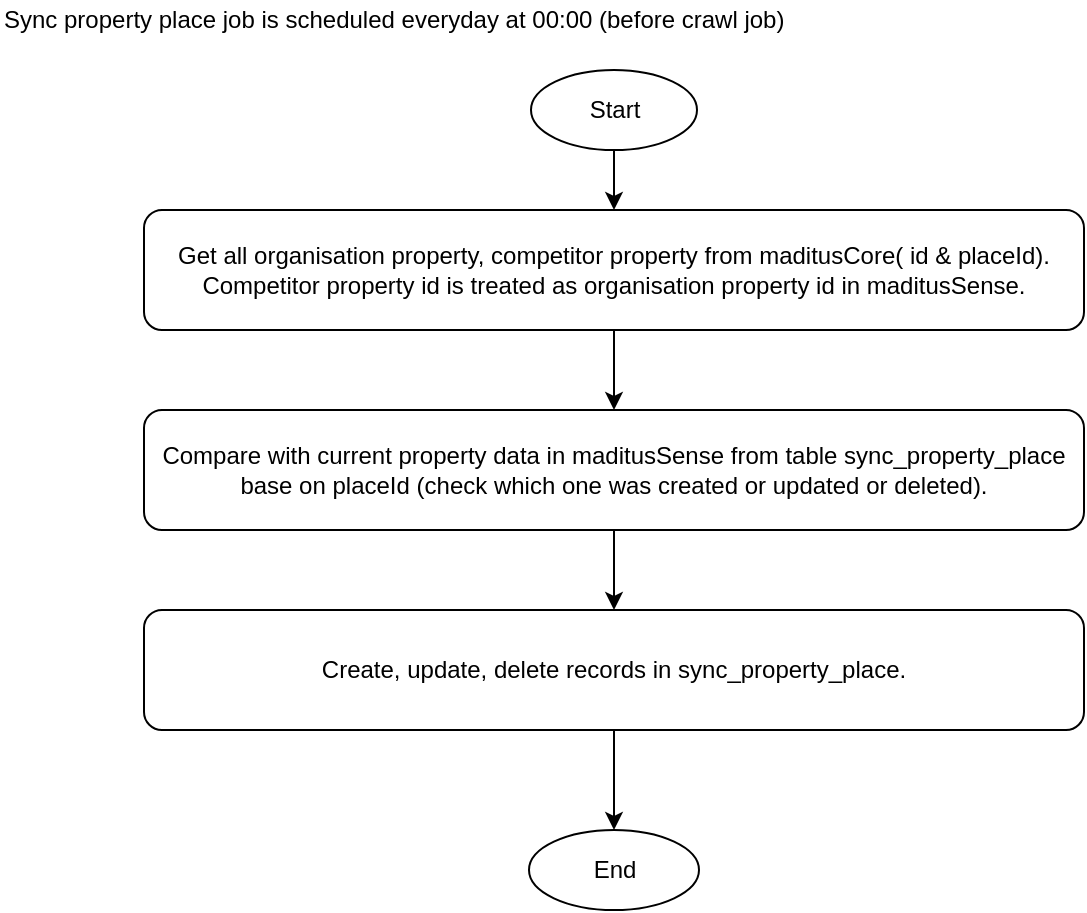 <mxfile version="12.0.2" type="github" pages="5"><diagram id="po6GQwg3Qo34GRv_N-H_" name="sync-property-place"><mxGraphModel dx="1406" dy="788" grid="1" gridSize="10" guides="1" tooltips="1" connect="1" arrows="1" fold="1" page="1" pageScale="1" pageWidth="827" pageHeight="1169" math="0" shadow="0"><root><mxCell id="0"/><mxCell id="1" parent="0"/><mxCell id="4-dqvVGt-nffEcTvsX3u-1" value="Sync property place job is scheduled everyday at 00:00 (before crawl job)" style="text;html=1;strokeColor=none;fillColor=none;align=left;verticalAlign=middle;whiteSpace=wrap;rounded=0;" parent="1" vertex="1"><mxGeometry x="78" y="65" width="450" height="20" as="geometry"/></mxCell><mxCell id="4-dqvVGt-nffEcTvsX3u-5" style="edgeStyle=orthogonalEdgeStyle;rounded=0;orthogonalLoop=1;jettySize=auto;html=1;entryX=0.5;entryY=0;entryDx=0;entryDy=0;" parent="1" source="4-dqvVGt-nffEcTvsX3u-2" target="4-dqvVGt-nffEcTvsX3u-4" edge="1"><mxGeometry relative="1" as="geometry"/></mxCell><mxCell id="4-dqvVGt-nffEcTvsX3u-2" value="Start" style="ellipse;whiteSpace=wrap;html=1;" parent="1" vertex="1"><mxGeometry x="343.5" y="100" width="83" height="40" as="geometry"/></mxCell><mxCell id="4-dqvVGt-nffEcTvsX3u-3" value="End" style="ellipse;whiteSpace=wrap;html=1;" parent="1" vertex="1"><mxGeometry x="342.5" y="480" width="85" height="40" as="geometry"/></mxCell><mxCell id="4-dqvVGt-nffEcTvsX3u-8" style="edgeStyle=orthogonalEdgeStyle;rounded=0;orthogonalLoop=1;jettySize=auto;html=1;entryX=0.5;entryY=0;entryDx=0;entryDy=0;" parent="1" source="4-dqvVGt-nffEcTvsX3u-4" target="4-dqvVGt-nffEcTvsX3u-6" edge="1"><mxGeometry relative="1" as="geometry"/></mxCell><mxCell id="4-dqvVGt-nffEcTvsX3u-4" value="Get all organisation property, competitor property from maditusCore( id &amp;amp; placeId).&lt;br&gt;Competitor property id is treated as organisation property id in maditusSense." style="rounded=1;whiteSpace=wrap;html=1;" parent="1" vertex="1"><mxGeometry x="150" y="170" width="470" height="60" as="geometry"/></mxCell><mxCell id="4-dqvVGt-nffEcTvsX3u-9" style="edgeStyle=orthogonalEdgeStyle;rounded=0;orthogonalLoop=1;jettySize=auto;html=1;entryX=0.5;entryY=0;entryDx=0;entryDy=0;" parent="1" source="4-dqvVGt-nffEcTvsX3u-6" target="4-dqvVGt-nffEcTvsX3u-7" edge="1"><mxGeometry relative="1" as="geometry"/></mxCell><mxCell id="4-dqvVGt-nffEcTvsX3u-6" value="Compare with current property data in maditusSense from table sync_property_place base on placeId (check which one was created or updated or deleted)." style="rounded=1;whiteSpace=wrap;html=1;" parent="1" vertex="1"><mxGeometry x="150" y="270" width="470" height="60" as="geometry"/></mxCell><mxCell id="4-dqvVGt-nffEcTvsX3u-10" style="edgeStyle=orthogonalEdgeStyle;rounded=0;orthogonalLoop=1;jettySize=auto;html=1;entryX=0.5;entryY=0;entryDx=0;entryDy=0;exitX=0.5;exitY=1;exitDx=0;exitDy=0;" parent="1" source="4-dqvVGt-nffEcTvsX3u-7" target="4-dqvVGt-nffEcTvsX3u-3" edge="1"><mxGeometry relative="1" as="geometry"/></mxCell><mxCell id="4-dqvVGt-nffEcTvsX3u-7" value="Create, update, delete records in sync_property_place." style="rounded=1;whiteSpace=wrap;html=1;" parent="1" vertex="1"><mxGeometry x="150" y="370" width="470" height="60" as="geometry"/></mxCell></root></mxGraphModel></diagram><diagram id="vQ7MwYuKh7YRuBMUnJBL" name="sync-property-place-sequence"><mxGraphModel dx="803" dy="422" grid="1" gridSize="10" guides="1" tooltips="1" connect="1" arrows="1" fold="1" page="1" pageScale="1" pageWidth="827" pageHeight="1169" math="0" shadow="0"><root><mxCell id="Qa9LPuWZGL-k817yh0iP-0"/><mxCell id="Qa9LPuWZGL-k817yh0iP-1" parent="Qa9LPuWZGL-k817yh0iP-0"/><mxCell id="nquh6GIrgOrUB7aApACa-0" value="Sync property place job is scheduled everyday at 00:00" style="text;html=1;strokeColor=none;fillColor=none;align=left;verticalAlign=middle;whiteSpace=wrap;rounded=0;" vertex="1" parent="Qa9LPuWZGL-k817yh0iP-1"><mxGeometry x="78" y="65" width="450" height="20" as="geometry"/></mxCell><mxCell id="nquh6GIrgOrUB7aApACa-16" value="Core Database" style="shape=umlLifeline;participant=umlEntity;perimeter=lifelinePerimeter;whiteSpace=wrap;html=1;container=1;collapsible=0;recursiveResize=0;verticalAlign=top;spacingTop=36;labelBackgroundColor=#ffffff;outlineConnect=0;" vertex="1" parent="Qa9LPuWZGL-k817yh0iP-1"><mxGeometry x="580" y="120" width="40" height="300" as="geometry"/></mxCell><mxCell id="nquh6GIrgOrUB7aApACa-20" value="Sense&lt;br&gt;Database" style="shape=umlLifeline;participant=umlEntity;perimeter=lifelinePerimeter;whiteSpace=wrap;html=1;container=1;collapsible=0;recursiveResize=0;verticalAlign=top;spacingTop=36;labelBackgroundColor=#ffffff;outlineConnect=0;" vertex="1" parent="Qa9LPuWZGL-k817yh0iP-1"><mxGeometry x="58" y="125" width="40" height="295" as="geometry"/></mxCell><mxCell id="nquh6GIrgOrUB7aApACa-52" value="" style="html=1;points=[];perimeter=orthogonalPerimeter;" vertex="1" parent="nquh6GIrgOrUB7aApACa-20"><mxGeometry x="15" y="75" width="10" height="55" as="geometry"/></mxCell><mxCell id="nquh6GIrgOrUB7aApACa-59" value="" style="html=1;points=[];perimeter=orthogonalPerimeter;" vertex="1" parent="nquh6GIrgOrUB7aApACa-20"><mxGeometry x="15" y="215" width="10" height="35" as="geometry"/></mxCell><mxCell id="nquh6GIrgOrUB7aApACa-36" style="edgeStyle=orthogonalEdgeStyle;rounded=0;orthogonalLoop=1;jettySize=auto;html=1;" edge="1" parent="Qa9LPuWZGL-k817yh0iP-1"><mxGeometry relative="1" as="geometry"><mxPoint x="84" y="210" as="targetPoint"/><mxPoint x="278.929" y="210" as="sourcePoint"/><Array as="points"><mxPoint x="204" y="210"/><mxPoint x="204" y="210"/></Array></mxGeometry></mxCell><mxCell id="nquh6GIrgOrUB7aApACa-47" style="edgeStyle=orthogonalEdgeStyle;rounded=0;orthogonalLoop=1;jettySize=auto;html=1;" edge="1" parent="Qa9LPuWZGL-k817yh0iP-1" source="nquh6GIrgOrUB7aApACa-24" target="nquh6GIrgOrUB7aApACa-25"><mxGeometry relative="1" as="geometry"><Array as="points"><mxPoint x="370" y="210"/><mxPoint x="370" y="210"/></Array></mxGeometry></mxCell><mxCell id="nquh6GIrgOrUB7aApACa-24" value="maditusSense" style="shape=umlLifeline;participant=umlBoundary;perimeter=lifelinePerimeter;whiteSpace=wrap;html=1;container=1;collapsible=0;recursiveResize=0;verticalAlign=top;spacingTop=36;labelBackgroundColor=#ffffff;outlineConnect=0;" vertex="1" parent="Qa9LPuWZGL-k817yh0iP-1"><mxGeometry x="260" y="120" width="50" height="300" as="geometry"/></mxCell><mxCell id="nquh6GIrgOrUB7aApACa-51" value="" style="html=1;points=[];perimeter=orthogonalPerimeter;" vertex="1" parent="nquh6GIrgOrUB7aApACa-24"><mxGeometry x="20" y="80" width="10" height="170" as="geometry"/></mxCell><mxCell id="nquh6GIrgOrUB7aApACa-56" style="edgeStyle=orthogonalEdgeStyle;rounded=0;orthogonalLoop=1;jettySize=auto;html=1;entryX=1;entryY=0.765;entryDx=0;entryDy=0;entryPerimeter=0;" edge="1" parent="nquh6GIrgOrUB7aApACa-24" source="nquh6GIrgOrUB7aApACa-51" target="nquh6GIrgOrUB7aApACa-51"><mxGeometry relative="1" as="geometry"><mxPoint x="-40" y="190" as="targetPoint"/><Array as="points"><mxPoint x="50" y="160"/><mxPoint x="50" y="210"/></Array></mxGeometry></mxCell><mxCell id="nquh6GIrgOrUB7aApACa-28" style="edgeStyle=orthogonalEdgeStyle;rounded=0;orthogonalLoop=1;jettySize=auto;html=1;" edge="1" parent="Qa9LPuWZGL-k817yh0iP-1" source="nquh6GIrgOrUB7aApACa-25" target="nquh6GIrgOrUB7aApACa-16"><mxGeometry relative="1" as="geometry"><Array as="points"><mxPoint x="530" y="220"/><mxPoint x="530" y="220"/></Array></mxGeometry></mxCell><mxCell id="nquh6GIrgOrUB7aApACa-25" value="maditusCore" style="shape=umlLifeline;participant=umlBoundary;perimeter=lifelinePerimeter;whiteSpace=wrap;html=1;container=1;collapsible=0;recursiveResize=0;verticalAlign=top;spacingTop=36;labelBackgroundColor=#ffffff;outlineConnect=0;" vertex="1" parent="Qa9LPuWZGL-k817yh0iP-1"><mxGeometry x="425" y="120" width="50" height="300" as="geometry"/></mxCell><mxCell id="nquh6GIrgOrUB7aApACa-34" value="return data" style="html=1;verticalAlign=bottom;endArrow=open;dashed=1;endSize=8;" edge="1" parent="Qa9LPuWZGL-k817yh0iP-1" source="nquh6GIrgOrUB7aApACa-16" target="nquh6GIrgOrUB7aApACa-25"><mxGeometry relative="1" as="geometry"><mxPoint x="599.5" y="266" as="sourcePoint"/><mxPoint x="450" y="250" as="targetPoint"/><Array as="points"><mxPoint x="580" y="240"/><mxPoint x="530" y="240"/></Array></mxGeometry></mxCell><mxCell id="nquh6GIrgOrUB7aApACa-35" value="response" style="html=1;verticalAlign=bottom;endArrow=open;dashed=1;endSize=8;rounded=0;" edge="1" parent="Qa9LPuWZGL-k817yh0iP-1"><mxGeometry relative="1" as="geometry"><mxPoint x="450" y="250" as="sourcePoint"/><mxPoint x="290" y="250" as="targetPoint"/><Array as="points"><mxPoint x="350.5" y="250"/></Array></mxGeometry></mxCell><mxCell id="nquh6GIrgOrUB7aApACa-37" value="&lt;font style=&quot;font-size: 9px&quot;&gt;query place id and property id&lt;br&gt;&amp;nbsp;from sync_property_place&lt;/font&gt;" style="text;html=1;resizable=0;points=[];autosize=1;align=left;verticalAlign=top;spacingTop=-4;" vertex="1" parent="Qa9LPuWZGL-k817yh0iP-1"><mxGeometry x="120" y="179" width="130" height="30" as="geometry"/></mxCell><mxCell id="nquh6GIrgOrUB7aApACa-48" value="&lt;font style=&quot;font-size: 9px&quot;&gt;Get place id and property id&lt;br&gt;&amp;nbsp;from maditusCore API&lt;/font&gt;" style="text;html=1;resizable=0;points=[];autosize=1;align=left;verticalAlign=top;spacingTop=-4;" vertex="1" parent="Qa9LPuWZGL-k817yh0iP-1"><mxGeometry x="310" y="179" width="130" height="30" as="geometry"/></mxCell><mxCell id="nquh6GIrgOrUB7aApACa-50" value="&lt;font size=&quot;1&quot;&gt;query get data&lt;/font&gt;" style="text;html=1;resizable=0;points=[];autosize=1;align=left;verticalAlign=top;spacingTop=-4;" vertex="1" parent="Qa9LPuWZGL-k817yh0iP-1"><mxGeometry x="490" y="199" width="80" height="20" as="geometry"/></mxCell><mxCell id="nquh6GIrgOrUB7aApACa-54" value="return data" style="html=1;verticalAlign=bottom;endArrow=open;dashed=1;endSize=8;exitX=0.971;exitY=0.514;exitDx=0;exitDy=0;exitPerimeter=0;" edge="1" parent="Qa9LPuWZGL-k817yh0iP-1" target="nquh6GIrgOrUB7aApACa-51"><mxGeometry relative="1" as="geometry"><mxPoint x="82.71" y="232.27" as="sourcePoint"/><mxPoint x="277" y="233.4" as="targetPoint"/></mxGeometry></mxCell><mxCell id="nquh6GIrgOrUB7aApACa-58" value="&lt;font style=&quot;font-size: 9px&quot;&gt;Compare and &lt;br&gt;update data&lt;/font&gt;" style="text;html=1;resizable=0;points=[];autosize=1;align=left;verticalAlign=top;spacingTop=-4;" vertex="1" parent="Qa9LPuWZGL-k817yh0iP-1"><mxGeometry x="310" y="290" width="70" height="30" as="geometry"/></mxCell><mxCell id="nquh6GIrgOrUB7aApACa-60" style="edgeStyle=orthogonalEdgeStyle;rounded=0;orthogonalLoop=1;jettySize=auto;html=1;entryX=0.971;entryY=0.367;entryDx=0;entryDy=0;entryPerimeter=0;" edge="1" parent="Qa9LPuWZGL-k817yh0iP-1" source="nquh6GIrgOrUB7aApACa-51" target="nquh6GIrgOrUB7aApACa-59"><mxGeometry relative="1" as="geometry"><Array as="points"><mxPoint x="230" y="353"/><mxPoint x="230" y="353"/></Array></mxGeometry></mxCell><mxCell id="nquh6GIrgOrUB7aApACa-62" value="&lt;font style=&quot;font-size: 9px&quot;&gt;update data&lt;/font&gt;" style="text;html=1;resizable=0;points=[];autosize=1;align=left;verticalAlign=top;spacingTop=-4;" vertex="1" parent="Qa9LPuWZGL-k817yh0iP-1"><mxGeometry x="140" y="330" width="60" height="20" as="geometry"/></mxCell><mxCell id="nquh6GIrgOrUB7aApACa-63" value="" style="shape=umlDestroy;whiteSpace=wrap;html=1;strokeWidth=3;" vertex="1" parent="Qa9LPuWZGL-k817yh0iP-1"><mxGeometry x="73" y="415" width="10" height="10" as="geometry"/></mxCell><mxCell id="nquh6GIrgOrUB7aApACa-64" value="" style="shape=umlDestroy;whiteSpace=wrap;html=1;strokeWidth=3;" vertex="1" parent="Qa9LPuWZGL-k817yh0iP-1"><mxGeometry x="280" y="415" width="10" height="10" as="geometry"/></mxCell><mxCell id="nquh6GIrgOrUB7aApACa-65" value="" style="shape=umlDestroy;whiteSpace=wrap;html=1;strokeWidth=3;" vertex="1" parent="Qa9LPuWZGL-k817yh0iP-1"><mxGeometry x="445" y="415" width="10" height="10" as="geometry"/></mxCell><mxCell id="nquh6GIrgOrUB7aApACa-66" value="" style="shape=umlDestroy;whiteSpace=wrap;html=1;strokeWidth=3;" vertex="1" parent="Qa9LPuWZGL-k817yh0iP-1"><mxGeometry x="595" y="415" width="10" height="10" as="geometry"/></mxCell><mxCell id="nquh6GIrgOrUB7aApACa-67" value="At 00:00 daily" style="text;html=1;resizable=0;points=[];autosize=1;align=left;verticalAlign=top;spacingTop=-4;" vertex="1" parent="Qa9LPuWZGL-k817yh0iP-1"><mxGeometry x="250" y="100" width="90" height="20" as="geometry"/></mxCell></root></mxGraphModel></diagram><diagram id="PeqUc6GxPnO83-FDLJNE" name="sync-property-place-updated"><mxGraphModel dx="803" dy="422" grid="1" gridSize="10" guides="1" tooltips="1" connect="1" arrows="1" fold="1" page="1" pageScale="1" pageWidth="827" pageHeight="1169" math="0" shadow="0"><root><mxCell id="zM3-6uCkXFkzr95Bf2QO-0"/><mxCell id="zM3-6uCkXFkzr95Bf2QO-1" parent="zM3-6uCkXFkzr95Bf2QO-0"/><mxCell id="zM3-6uCkXFkzr95Bf2QO-2" value="Sync property place job is scheduled everyday at 00:00" style="text;html=1;strokeColor=none;fillColor=none;align=left;verticalAlign=middle;whiteSpace=wrap;rounded=0;" vertex="1" parent="zM3-6uCkXFkzr95Bf2QO-1"><mxGeometry x="84" y="40" width="450" height="20" as="geometry"/></mxCell><mxCell id="zM3-6uCkXFkzr95Bf2QO-4" value="Sense&lt;br&gt;Database" style="shape=umlLifeline;participant=umlEntity;perimeter=lifelinePerimeter;whiteSpace=wrap;html=1;container=1;collapsible=0;recursiveResize=0;verticalAlign=top;spacingTop=36;labelBackgroundColor=#ffffff;outlineConnect=0;" vertex="1" parent="zM3-6uCkXFkzr95Bf2QO-1"><mxGeometry x="107" y="125" width="40" height="295" as="geometry"/></mxCell><mxCell id="zM3-6uCkXFkzr95Bf2QO-5" value="" style="html=1;points=[];perimeter=orthogonalPerimeter;" vertex="1" parent="zM3-6uCkXFkzr95Bf2QO-4"><mxGeometry x="15" y="75" width="10" height="55" as="geometry"/></mxCell><mxCell id="zM3-6uCkXFkzr95Bf2QO-6" value="" style="html=1;points=[];perimeter=orthogonalPerimeter;" vertex="1" parent="zM3-6uCkXFkzr95Bf2QO-4"><mxGeometry x="15" y="215" width="10" height="35" as="geometry"/></mxCell><mxCell id="zM3-6uCkXFkzr95Bf2QO-7" style="edgeStyle=orthogonalEdgeStyle;rounded=0;orthogonalLoop=1;jettySize=auto;html=1;" edge="1" parent="zM3-6uCkXFkzr95Bf2QO-1"><mxGeometry relative="1" as="geometry"><mxPoint x="132.857" y="210" as="targetPoint"/><mxPoint x="327.714" y="210" as="sourcePoint"/><Array as="points"><mxPoint x="253" y="210"/><mxPoint x="253" y="210"/></Array></mxGeometry></mxCell><mxCell id="zM3-6uCkXFkzr95Bf2QO-8" style="edgeStyle=orthogonalEdgeStyle;rounded=0;orthogonalLoop=1;jettySize=auto;html=1;" edge="1" parent="zM3-6uCkXFkzr95Bf2QO-1"><mxGeometry relative="1" as="geometry"><Array as="points"><mxPoint x="414" y="210"/><mxPoint x="414" y="210"/></Array><mxPoint x="328.929" y="210" as="sourcePoint"/><mxPoint x="493.5" y="210" as="targetPoint"/></mxGeometry></mxCell><mxCell id="zM3-6uCkXFkzr95Bf2QO-9" value="maditusSense" style="shape=umlLifeline;participant=umlBoundary;perimeter=lifelinePerimeter;whiteSpace=wrap;html=1;container=1;collapsible=0;recursiveResize=0;verticalAlign=top;spacingTop=36;labelBackgroundColor=#ffffff;outlineConnect=0;" vertex="1" parent="zM3-6uCkXFkzr95Bf2QO-1"><mxGeometry x="309" y="120" width="50" height="300" as="geometry"/></mxCell><mxCell id="zM3-6uCkXFkzr95Bf2QO-10" value="" style="html=1;points=[];perimeter=orthogonalPerimeter;" vertex="1" parent="zM3-6uCkXFkzr95Bf2QO-9"><mxGeometry x="20" y="80" width="10" height="170" as="geometry"/></mxCell><mxCell id="zM3-6uCkXFkzr95Bf2QO-11" style="edgeStyle=orthogonalEdgeStyle;rounded=0;orthogonalLoop=1;jettySize=auto;html=1;entryX=1;entryY=0.765;entryDx=0;entryDy=0;entryPerimeter=0;" edge="1" parent="zM3-6uCkXFkzr95Bf2QO-9" source="zM3-6uCkXFkzr95Bf2QO-10" target="zM3-6uCkXFkzr95Bf2QO-10"><mxGeometry relative="1" as="geometry"><mxPoint x="-40" y="190" as="targetPoint"/><Array as="points"><mxPoint x="50" y="160"/><mxPoint x="50" y="210"/></Array></mxGeometry></mxCell><mxCell id="zM3-6uCkXFkzr95Bf2QO-13" value="maditusCore" style="shape=umlLifeline;participant=umlBoundary;perimeter=lifelinePerimeter;whiteSpace=wrap;html=1;container=1;collapsible=0;recursiveResize=0;verticalAlign=top;spacingTop=36;labelBackgroundColor=#ffffff;outlineConnect=0;" vertex="1" parent="zM3-6uCkXFkzr95Bf2QO-1"><mxGeometry x="474" y="120" width="50" height="300" as="geometry"/></mxCell><mxCell id="q5vzH4gF78mTS0RLHujN-0" value="" style="html=1;points=[];perimeter=orthogonalPerimeter;" vertex="1" parent="zM3-6uCkXFkzr95Bf2QO-13"><mxGeometry x="20" y="80" width="10" height="80" as="geometry"/></mxCell><mxCell id="zM3-6uCkXFkzr95Bf2QO-15" value="response" style="html=1;verticalAlign=bottom;endArrow=open;dashed=1;endSize=8;rounded=0;" edge="1" parent="zM3-6uCkXFkzr95Bf2QO-1"><mxGeometry relative="1" as="geometry"><mxPoint x="492" y="232" as="sourcePoint"/><mxPoint x="339" y="232" as="targetPoint"/><Array as="points"><mxPoint x="402.5" y="232"/></Array></mxGeometry></mxCell><mxCell id="zM3-6uCkXFkzr95Bf2QO-16" value="&lt;font style=&quot;font-size: 9px&quot;&gt;query place id and property id&lt;br&gt;&amp;nbsp;from sync_property_place&lt;/font&gt;" style="text;html=1;resizable=0;points=[];autosize=1;align=left;verticalAlign=top;spacingTop=-4;" vertex="1" parent="zM3-6uCkXFkzr95Bf2QO-1"><mxGeometry x="169" y="179" width="130" height="30" as="geometry"/></mxCell><mxCell id="zM3-6uCkXFkzr95Bf2QO-17" value="&lt;font style=&quot;font-size: 9px&quot;&gt;Get place id and property id&lt;br&gt;&amp;nbsp;from maditusCore API&lt;/font&gt;" style="text;html=1;resizable=0;points=[];autosize=1;align=left;verticalAlign=top;spacingTop=-4;" vertex="1" parent="zM3-6uCkXFkzr95Bf2QO-1"><mxGeometry x="359" y="179" width="130" height="30" as="geometry"/></mxCell><mxCell id="zM3-6uCkXFkzr95Bf2QO-19" value="return data" style="html=1;verticalAlign=bottom;endArrow=open;dashed=1;endSize=8;exitX=0.971;exitY=0.514;exitDx=0;exitDy=0;exitPerimeter=0;" edge="1" parent="zM3-6uCkXFkzr95Bf2QO-1" target="zM3-6uCkXFkzr95Bf2QO-10"><mxGeometry relative="1" as="geometry"><mxPoint x="131.71" y="232.27" as="sourcePoint"/><mxPoint x="326" y="233.4" as="targetPoint"/></mxGeometry></mxCell><mxCell id="zM3-6uCkXFkzr95Bf2QO-20" value="&lt;font style=&quot;font-size: 9px&quot;&gt;Compare and &lt;br&gt;update data&lt;/font&gt;" style="text;html=1;resizable=0;points=[];autosize=1;align=left;verticalAlign=top;spacingTop=-4;" vertex="1" parent="zM3-6uCkXFkzr95Bf2QO-1"><mxGeometry x="359" y="290" width="70" height="30" as="geometry"/></mxCell><mxCell id="zM3-6uCkXFkzr95Bf2QO-21" style="edgeStyle=orthogonalEdgeStyle;rounded=0;orthogonalLoop=1;jettySize=auto;html=1;entryX=0.971;entryY=0.367;entryDx=0;entryDy=0;entryPerimeter=0;" edge="1" parent="zM3-6uCkXFkzr95Bf2QO-1" source="zM3-6uCkXFkzr95Bf2QO-10" target="zM3-6uCkXFkzr95Bf2QO-6"><mxGeometry relative="1" as="geometry"><Array as="points"><mxPoint x="279" y="353"/><mxPoint x="279" y="353"/></Array></mxGeometry></mxCell><mxCell id="zM3-6uCkXFkzr95Bf2QO-22" value="&lt;font style=&quot;font-size: 9px&quot;&gt;update data&lt;/font&gt;" style="text;html=1;resizable=0;points=[];autosize=1;align=left;verticalAlign=top;spacingTop=-4;" vertex="1" parent="zM3-6uCkXFkzr95Bf2QO-1"><mxGeometry x="189" y="330" width="60" height="20" as="geometry"/></mxCell><mxCell id="zM3-6uCkXFkzr95Bf2QO-23" value="" style="shape=umlDestroy;whiteSpace=wrap;html=1;strokeWidth=3;" vertex="1" parent="zM3-6uCkXFkzr95Bf2QO-1"><mxGeometry x="122" y="415" width="10" height="10" as="geometry"/></mxCell><mxCell id="zM3-6uCkXFkzr95Bf2QO-24" value="" style="shape=umlDestroy;whiteSpace=wrap;html=1;strokeWidth=3;" vertex="1" parent="zM3-6uCkXFkzr95Bf2QO-1"><mxGeometry x="329" y="415" width="10" height="10" as="geometry"/></mxCell><mxCell id="zM3-6uCkXFkzr95Bf2QO-25" value="" style="shape=umlDestroy;whiteSpace=wrap;html=1;strokeWidth=3;" vertex="1" parent="zM3-6uCkXFkzr95Bf2QO-1"><mxGeometry x="494" y="415" width="10" height="10" as="geometry"/></mxCell><mxCell id="zM3-6uCkXFkzr95Bf2QO-27" value="At 00:00 daily" style="text;html=1;resizable=0;points=[];autosize=1;align=left;verticalAlign=top;spacingTop=-4;" vertex="1" parent="zM3-6uCkXFkzr95Bf2QO-1"><mxGeometry x="299" y="100" width="90" height="20" as="geometry"/></mxCell><mxCell id="q5vzH4gF78mTS0RLHujN-1" value="Property id includes Competitor Property&amp;nbsp;&lt;br&gt;and Organisation Property id" style="text;html=1;resizable=0;points=[];autosize=1;align=left;verticalAlign=top;spacingTop=-4;" vertex="1" parent="zM3-6uCkXFkzr95Bf2QO-1"><mxGeometry x="520" y="215" width="230" height="30" as="geometry"/></mxCell></root></mxGraphModel></diagram><diagram id="2t2UgF7LS8BflK_vnfPM" name="Compare-Update-Data"><mxGraphModel dx="803" dy="422" grid="1" gridSize="10" guides="1" tooltips="1" connect="1" arrows="1" fold="1" page="1" pageScale="1" pageWidth="827" pageHeight="1169" math="0" shadow="0"><root><mxCell id="E-54fCqmiblNk18O9FNe-0"/><mxCell id="E-54fCqmiblNk18O9FNe-1" parent="E-54fCqmiblNk18O9FNe-0"/><mxCell id="82ZRnVx9MfcRhsyTrMUd-0" value="Compare and Update property place" style="text;html=1;resizable=0;points=[];autosize=1;align=left;verticalAlign=top;spacingTop=-4;" vertex="1" parent="E-54fCqmiblNk18O9FNe-1"><mxGeometry x="110" y="60" width="210" height="20" as="geometry"/></mxCell><mxCell id="82ZRnVx9MfcRhsyTrMUd-13" style="edgeStyle=orthogonalEdgeStyle;rounded=0;orthogonalLoop=1;jettySize=auto;html=1;entryX=0.5;entryY=0;entryDx=0;entryDy=0;" edge="1" parent="E-54fCqmiblNk18O9FNe-1" source="82ZRnVx9MfcRhsyTrMUd-1" target="82ZRnVx9MfcRhsyTrMUd-4"><mxGeometry relative="1" as="geometry"/></mxCell><mxCell id="82ZRnVx9MfcRhsyTrMUd-1" value="Start" style="ellipse;whiteSpace=wrap;html=1;" vertex="1" parent="E-54fCqmiblNk18O9FNe-1"><mxGeometry x="410" y="80" width="60" height="50" as="geometry"/></mxCell><mxCell id="82ZRnVx9MfcRhsyTrMUd-2" value="End" style="ellipse;whiteSpace=wrap;html=1;" vertex="1" parent="E-54fCqmiblNk18O9FNe-1"><mxGeometry x="410" y="570" width="60" height="50" as="geometry"/></mxCell><mxCell id="82ZRnVx9MfcRhsyTrMUd-14" style="edgeStyle=orthogonalEdgeStyle;rounded=0;orthogonalLoop=1;jettySize=auto;html=1;" edge="1" parent="E-54fCqmiblNk18O9FNe-1" source="82ZRnVx9MfcRhsyTrMUd-4" target="82ZRnVx9MfcRhsyTrMUd-5"><mxGeometry relative="1" as="geometry"/></mxCell><mxCell id="82ZRnVx9MfcRhsyTrMUd-4" value="Define list contains current data in maditusSense (list A) and list contains data from maditusCore (list B)." style="rounded=1;whiteSpace=wrap;html=1;" vertex="1" parent="E-54fCqmiblNk18O9FNe-1"><mxGeometry x="280" y="160" width="320" height="60" as="geometry"/></mxCell><mxCell id="82ZRnVx9MfcRhsyTrMUd-15" style="edgeStyle=orthogonalEdgeStyle;rounded=0;orthogonalLoop=1;jettySize=auto;html=1;entryX=0.5;entryY=0;entryDx=0;entryDy=0;" edge="1" parent="E-54fCqmiblNk18O9FNe-1" source="82ZRnVx9MfcRhsyTrMUd-5" target="82ZRnVx9MfcRhsyTrMUd-6"><mxGeometry relative="1" as="geometry"/></mxCell><mxCell id="82ZRnVx9MfcRhsyTrMUd-5" value="Intersection between list A and list B results list to update (list C)" style="rounded=1;whiteSpace=wrap;html=1;" vertex="1" parent="E-54fCqmiblNk18O9FNe-1"><mxGeometry x="280" y="240" width="320" height="60" as="geometry"/></mxCell><mxCell id="82ZRnVx9MfcRhsyTrMUd-10" style="edgeStyle=orthogonalEdgeStyle;rounded=0;orthogonalLoop=1;jettySize=auto;html=1;" edge="1" parent="E-54fCqmiblNk18O9FNe-1" source="82ZRnVx9MfcRhsyTrMUd-6" target="82ZRnVx9MfcRhsyTrMUd-7"><mxGeometry relative="1" as="geometry"/></mxCell><mxCell id="82ZRnVx9MfcRhsyTrMUd-6" value="List A remove all element appear in list C results list to delete ( list D )" style="rounded=1;whiteSpace=wrap;html=1;" vertex="1" parent="E-54fCqmiblNk18O9FNe-1"><mxGeometry x="280" y="320" width="320" height="60" as="geometry"/></mxCell><mxCell id="82ZRnVx9MfcRhsyTrMUd-11" style="edgeStyle=orthogonalEdgeStyle;rounded=0;orthogonalLoop=1;jettySize=auto;html=1;" edge="1" parent="E-54fCqmiblNk18O9FNe-1" source="82ZRnVx9MfcRhsyTrMUd-7" target="82ZRnVx9MfcRhsyTrMUd-8"><mxGeometry relative="1" as="geometry"/></mxCell><mxCell id="82ZRnVx9MfcRhsyTrMUd-7" value="List B remove all element appear in list C results list to create (list E)" style="rounded=1;whiteSpace=wrap;html=1;" vertex="1" parent="E-54fCqmiblNk18O9FNe-1"><mxGeometry x="280" y="400" width="320" height="60" as="geometry"/></mxCell><mxCell id="82ZRnVx9MfcRhsyTrMUd-12" style="edgeStyle=orthogonalEdgeStyle;rounded=0;orthogonalLoop=1;jettySize=auto;html=1;" edge="1" parent="E-54fCqmiblNk18O9FNe-1" source="82ZRnVx9MfcRhsyTrMUd-8" target="82ZRnVx9MfcRhsyTrMUd-2"><mxGeometry relative="1" as="geometry"/></mxCell><mxCell id="82ZRnVx9MfcRhsyTrMUd-8" value="execute create new property place with status is &quot;NEW&quot;, update, delete records." style="rounded=1;whiteSpace=wrap;html=1;" vertex="1" parent="E-54fCqmiblNk18O9FNe-1"><mxGeometry x="280" y="480" width="320" height="60" as="geometry"/></mxCell><mxCell id="82ZRnVx9MfcRhsyTrMUd-16" value="&amp;nbsp;&lt;br&gt;&lt;span style=&quot;color: rgb(84 , 84 , 84) ; font-family: &amp;#34;arial&amp;#34; , sans-serif ; font-size: 14px ; white-space: normal ; background-color: rgb(255 , 255 , 255)&quot;&gt;C&lt;/span&gt;=&amp;nbsp;&lt;span style=&quot;color: rgb(84 , 84 , 84) ; font-family: &amp;#34;arial&amp;#34; , sans-serif ; font-size: 14px ; white-space: normal ; background-color: rgb(255 , 255 , 255)&quot;&gt;A&lt;/span&gt;&lt;span style=&quot;color: rgb(84 , 84 , 84) ; font-family: &amp;#34;arial&amp;#34; , sans-serif ; font-size: 14px ; white-space: normal ; background-color: rgb(255 , 255 , 255)&quot;&gt;∩B&lt;br&gt;&lt;br&gt;&lt;br&gt;&lt;/span&gt;" style="text;html=1;resizable=0;points=[];autosize=1;align=left;verticalAlign=top;spacingTop=-4;fillColor=none;" vertex="1" parent="E-54fCqmiblNk18O9FNe-1"><mxGeometry x="620" y="240" width="60" height="60" as="geometry"/></mxCell><mxCell id="82ZRnVx9MfcRhsyTrMUd-20" value="&amp;nbsp;&lt;br&gt;&lt;font color=&quot;#545454&quot; face=&quot;arial, sans-serif&quot;&gt;&lt;span style=&quot;font-size: 14px ; white-space: normal ; background-color: rgb(255 , 255 , 255)&quot;&gt;D&lt;/span&gt;&lt;/font&gt;= &lt;span style=&quot;color: rgb(84 , 84 , 84) ; font-family: &amp;#34;arial&amp;#34; , sans-serif ; font-size: 14px ; white-space: normal ; background-color: rgb(255 , 255 , 255)&quot;&gt;A\&lt;/span&gt;&lt;span style=&quot;color: rgb(84 , 84 , 84) ; font-family: &amp;#34;arial&amp;#34; , sans-serif ; font-size: 14px ; white-space: normal ; background-color: rgb(255 , 255 , 255)&quot;&gt;&lt;br&gt;&lt;/span&gt;" style="text;html=1;resizable=0;points=[];autosize=1;align=left;verticalAlign=top;spacingTop=-4;fillColor=none;" vertex="1" parent="E-54fCqmiblNk18O9FNe-1"><mxGeometry x="620" y="320" width="50" height="30" as="geometry"/></mxCell><mxCell id="82ZRnVx9MfcRhsyTrMUd-22" value="&lt;span style=&quot;color: rgb(84 , 84 , 84) ; font-family: &amp;#34;arial&amp;#34; , sans-serif ; font-size: 14px ; white-space: normal ; background-color: rgb(255 , 255 , 255)&quot;&gt;(A&lt;/span&gt;&lt;span style=&quot;color: rgb(84 , 84 , 84) ; font-family: &amp;#34;arial&amp;#34; , sans-serif ; font-size: 14px ; white-space: normal ; background-color: rgb(255 , 255 , 255)&quot;&gt;∩B)&lt;br&gt;&lt;br&gt;&lt;/span&gt;" style="text;html=1;resizable=0;points=[];autosize=1;align=left;verticalAlign=top;spacingTop=-4;" vertex="1" parent="E-54fCqmiblNk18O9FNe-1"><mxGeometry x="655" y="333" width="50" height="30" as="geometry"/></mxCell><mxCell id="82ZRnVx9MfcRhsyTrMUd-23" value="&amp;nbsp;&lt;br&gt;&lt;font color=&quot;#545454&quot; face=&quot;arial, sans-serif&quot;&gt;&lt;span style=&quot;font-size: 14px ; white-space: normal ; background-color: rgb(255 , 255 , 255)&quot;&gt;E&lt;/span&gt;&lt;/font&gt;=&amp;nbsp;&lt;span style=&quot;color: rgb(84 , 84 , 84) ; font-family: &amp;#34;arial&amp;#34; , sans-serif ; font-size: 14px ; white-space: normal ; background-color: rgb(255 , 255 , 255)&quot;&gt;B&lt;/span&gt;&lt;span style=&quot;color: rgb(84 , 84 , 84) ; font-family: &amp;#34;arial&amp;#34; , sans-serif ; font-size: 14px ; white-space: normal ; background-color: rgb(255 , 255 , 255)&quot;&gt;\&lt;/span&gt;&lt;span style=&quot;color: rgb(84 , 84 , 84) ; font-family: &amp;#34;arial&amp;#34; , sans-serif ; font-size: 14px ; white-space: normal ; background-color: rgb(255 , 255 , 255)&quot;&gt;&lt;br&gt;&lt;/span&gt;" style="text;html=1;resizable=0;points=[];autosize=1;align=left;verticalAlign=top;spacingTop=-4;fillColor=none;" vertex="1" parent="E-54fCqmiblNk18O9FNe-1"><mxGeometry x="620" y="408.5" width="50" height="30" as="geometry"/></mxCell><mxCell id="82ZRnVx9MfcRhsyTrMUd-24" value="&lt;span style=&quot;color: rgb(84 , 84 , 84) ; font-family: &amp;#34;arial&amp;#34; , sans-serif ; font-size: 14px ; white-space: normal ; background-color: rgb(255 , 255 , 255)&quot;&gt;(A&lt;/span&gt;&lt;span style=&quot;color: rgb(84 , 84 , 84) ; font-family: &amp;#34;arial&amp;#34; , sans-serif ; font-size: 14px ; white-space: normal ; background-color: rgb(255 , 255 , 255)&quot;&gt;∩B)&lt;br&gt;&lt;br&gt;&lt;/span&gt;" style="text;html=1;resizable=0;points=[];autosize=1;align=left;verticalAlign=top;spacingTop=-4;" vertex="1" parent="E-54fCqmiblNk18O9FNe-1"><mxGeometry x="655" y="421.5" width="50" height="30" as="geometry"/></mxCell></root></mxGraphModel></diagram><diagram id="vs0i1cpeDjyFNLToZDlA" name="Update-Data-Source-Property"><mxGraphModel dx="1406" dy="788" grid="1" gridSize="10" guides="1" tooltips="1" connect="1" arrows="1" fold="1" page="1" pageScale="1" pageWidth="827" pageHeight="1169" math="0" shadow="0"><root><mxCell id="UcF84FDOxBOP0glj7T9h-0"/><mxCell id="UcF84FDOxBOP0glj7T9h-1" parent="UcF84FDOxBOP0glj7T9h-0"/><mxCell id="IS4T5MPyk24ppCwOdjuM-0" value="Update data source property&lt;br&gt;" style="text;html=1;resizable=0;points=[];autosize=1;align=left;verticalAlign=top;spacingTop=-4;" parent="UcF84FDOxBOP0glj7T9h-1" vertex="1"><mxGeometry x="80" y="60" width="170" height="20" as="geometry"/></mxCell><mxCell id="IS4T5MPyk24ppCwOdjuM-8" style="edgeStyle=orthogonalEdgeStyle;rounded=0;orthogonalLoop=1;jettySize=auto;html=1;" parent="UcF84FDOxBOP0glj7T9h-1" source="IS4T5MPyk24ppCwOdjuM-3" target="IS4T5MPyk24ppCwOdjuM-4" edge="1"><mxGeometry relative="1" as="geometry"/></mxCell><mxCell id="IS4T5MPyk24ppCwOdjuM-3" value="Get list property id with status is &quot;NEW&quot; in sync_property_place" style="rounded=1;whiteSpace=wrap;html=1;fillColor=none;" parent="UcF84FDOxBOP0glj7T9h-1" vertex="1"><mxGeometry x="220" y="160" width="300" height="60" as="geometry"/></mxCell><mxCell id="IS4T5MPyk24ppCwOdjuM-7" style="edgeStyle=orthogonalEdgeStyle;rounded=0;orthogonalLoop=1;jettySize=auto;html=1;" parent="UcF84FDOxBOP0glj7T9h-1" source="IS4T5MPyk24ppCwOdjuM-4" target="IS4T5MPyk24ppCwOdjuM-6" edge="1"><mxGeometry relative="1" as="geometry"/></mxCell><mxCell id="IS4T5MPyk24ppCwOdjuM-4" value="Get list place ids and call Hotel information service to get OTA list for each place id" style="rounded=1;whiteSpace=wrap;html=1;fillColor=none;" parent="UcF84FDOxBOP0glj7T9h-1" vertex="1"><mxGeometry x="220" y="250" width="300" height="60" as="geometry"/></mxCell><mxCell id="cIThwNe13m-uZUZ9Etpj-3" style="edgeStyle=orthogonalEdgeStyle;rounded=0;orthogonalLoop=1;jettySize=auto;html=1;entryX=0.5;entryY=0;entryDx=0;entryDy=0;" parent="UcF84FDOxBOP0glj7T9h-1" source="IS4T5MPyk24ppCwOdjuM-6" target="cIThwNe13m-uZUZ9Etpj-2" edge="1"><mxGeometry relative="1" as="geometry"/></mxCell><mxCell id="IS4T5MPyk24ppCwOdjuM-6" value="insert new record to data_source_property" style="rounded=1;whiteSpace=wrap;html=1;fillColor=none;" parent="UcF84FDOxBOP0glj7T9h-1" vertex="1"><mxGeometry x="220" y="340" width="300" height="60" as="geometry"/></mxCell><mxCell id="cIThwNe13m-uZUZ9Etpj-1" style="edgeStyle=orthogonalEdgeStyle;rounded=0;orthogonalLoop=1;jettySize=auto;html=1;entryX=0.5;entryY=0;entryDx=0;entryDy=0;" parent="UcF84FDOxBOP0glj7T9h-1" source="cIThwNe13m-uZUZ9Etpj-0" target="IS4T5MPyk24ppCwOdjuM-3" edge="1"><mxGeometry relative="1" as="geometry"/></mxCell><mxCell id="cIThwNe13m-uZUZ9Etpj-0" value="Start" style="ellipse;whiteSpace=wrap;html=1;" parent="UcF84FDOxBOP0glj7T9h-1" vertex="1"><mxGeometry x="340" y="80" width="60" height="50" as="geometry"/></mxCell><mxCell id="cIThwNe13m-uZUZ9Etpj-2" value="End" style="ellipse;whiteSpace=wrap;html=1;" parent="UcF84FDOxBOP0glj7T9h-1" vertex="1"><mxGeometry x="340" y="430" width="60" height="50" as="geometry"/></mxCell></root></mxGraphModel></diagram></mxfile>